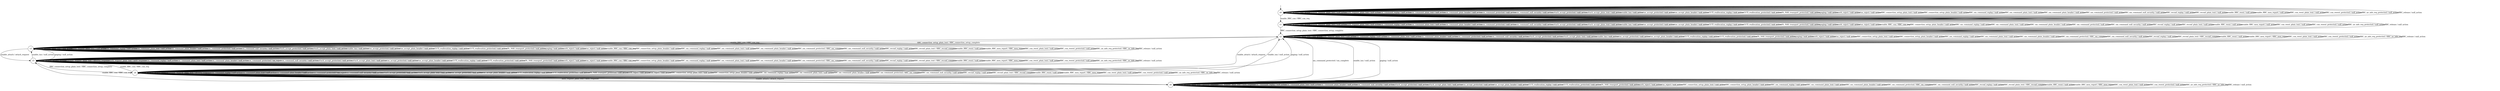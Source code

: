 digraph g {
__start0 [label="" shape="none"];

	s0 [shape="circle" label="s0"];
	s1 [shape="circle" label="s1"];
	s2 [shape="circle" label="s2"];
	s3 [shape="circle" label="s3"];
	s4 [shape="circle" label="s4"];
	s5 [shape="circle" label="s5"];
	s6 [shape="circle" label="s6"];
	s0 -> s0 [label="enable_attach / null_action"];
	s0 -> s0 [label="identity_request_plain_text / null_action"];
	s0 -> s0 [label="auth_request_plain_text / null_action"];
	s0 -> s0 [label="sm_command_replay / null_action"];
	s0 -> s0 [label="sm_command_plain_text / null_action"];
	s0 -> s0 [label="sm_command_plain_header / null_action"];
	s0 -> s0 [label="sm_command_protected / null_action"];
	s0 -> s0 [label="sm_command_null_security / null_action"];
	s0 -> s0 [label="attach_accept_protected / null_action"];
	s0 -> s0 [label="attach_accept_plain_text / null_action"];
	s0 -> s0 [label="enable_tau / null_action"];
	s0 -> s0 [label="tau_accept_protected / null_action"];
	s0 -> s0 [label="tau_accept_plain_header / null_action"];
	s0 -> s0 [label="GUTI_reallocation_replay / null_action"];
	s0 -> s0 [label="GUTI_reallocation_protected / null_action"];
	s0 -> s0 [label="DL_NAS_transport_protected / null_action"];
	s0 -> s0 [label="paging / null_action"];
	s0 -> s0 [label="auth_reject / null_action"];
	s0 -> s0 [label="tau_reject / null_action"];
	s0 -> s1 [label="enable_RRC_con / RRC_con_req"];
	s0 -> s0 [label="RRC_connection_setup_plain_text / null_action"];
	s0 -> s0 [label="RRC_connection_setup_plain_header / null_action"];
	s0 -> s0 [label="RRC_sm_command_replay / null_action"];
	s0 -> s0 [label="RRC_sm_command_plain_text / null_action"];
	s0 -> s0 [label="RRC_sm_command_plain_header / null_action"];
	s0 -> s0 [label="RRC_sm_command_protected / null_action"];
	s0 -> s0 [label="RRC_sm_command_null_security / null_action"];
	s0 -> s0 [label="RRC_reconf_replay / null_action"];
	s0 -> s0 [label="RRC_reconf_plain_text / null_action"];
	s0 -> s0 [label="enable_RRC_reest / null_action"];
	s0 -> s0 [label="enable_RRC_mea_report / null_action"];
	s0 -> s0 [label="RRC_con_reest_plain_text / null_action"];
	s0 -> s0 [label="RRC_con_reeest_protected / null_action"];
	s0 -> s0 [label="RRC_ue_info_req_protected / null_action"];
	s0 -> s0 [label="RRC_release / null_action"];
	s1 -> s1 [label="enable_attach / null_action"];
	s1 -> s1 [label="identity_request_plain_text / null_action"];
	s1 -> s1 [label="auth_request_plain_text / null_action"];
	s1 -> s1 [label="sm_command_replay / null_action"];
	s1 -> s1 [label="sm_command_plain_text / null_action"];
	s1 -> s1 [label="sm_command_plain_header / null_action"];
	s1 -> s1 [label="sm_command_protected / null_action"];
	s1 -> s1 [label="sm_command_null_security / null_action"];
	s1 -> s1 [label="attach_accept_protected / null_action"];
	s1 -> s1 [label="attach_accept_plain_text / null_action"];
	s1 -> s1 [label="enable_tau / null_action"];
	s1 -> s1 [label="tau_accept_protected / null_action"];
	s1 -> s1 [label="tau_accept_plain_header / null_action"];
	s1 -> s1 [label="GUTI_reallocation_replay / null_action"];
	s1 -> s1 [label="GUTI_reallocation_protected / null_action"];
	s1 -> s1 [label="DL_NAS_transport_protected / null_action"];
	s1 -> s1 [label="paging / null_action"];
	s1 -> s1 [label="auth_reject / null_action"];
	s1 -> s1 [label="tau_reject / null_action"];
	s1 -> s1 [label="enable_RRC_con / RRC_con_req"];
	s1 -> s2 [label="RRC_connection_setup_plain_text / RRC_connection_setup_complete"];
	s1 -> s1 [label="RRC_connection_setup_plain_header / null_action"];
	s1 -> s1 [label="RRC_sm_command_replay / null_action"];
	s1 -> s1 [label="RRC_sm_command_plain_text / null_action"];
	s1 -> s1 [label="RRC_sm_command_plain_header / null_action"];
	s1 -> s1 [label="RRC_sm_command_protected / null_action"];
	s1 -> s1 [label="RRC_sm_command_null_security / null_action"];
	s1 -> s1 [label="RRC_reconf_replay / null_action"];
	s1 -> s1 [label="RRC_reconf_plain_text / null_action"];
	s1 -> s1 [label="enable_RRC_reest / null_action"];
	s1 -> s1 [label="enable_RRC_mea_report / null_action"];
	s1 -> s1 [label="RRC_con_reest_plain_text / null_action"];
	s1 -> s1 [label="RRC_con_reeest_protected / null_action"];
	s1 -> s1 [label="RRC_ue_info_req_protected / null_action"];
	s1 -> s1 [label="RRC_release / null_action"];
	s2 -> s4 [label="enable_attach / attach_request"];
	s2 -> s2 [label="identity_request_plain_text / null_action"];
	s2 -> s2 [label="auth_request_plain_text / null_action"];
	s2 -> s2 [label="sm_command_replay / null_action"];
	s2 -> s2 [label="sm_command_plain_text / null_action"];
	s2 -> s2 [label="sm_command_plain_header / null_action"];
	s2 -> s2 [label="sm_command_protected / null_action"];
	s2 -> s2 [label="sm_command_null_security / null_action"];
	s2 -> s2 [label="attach_accept_protected / null_action"];
	s2 -> s2 [label="attach_accept_plain_text / null_action"];
	s2 -> s2 [label="enable_tau / null_action"];
	s2 -> s2 [label="tau_accept_protected / null_action"];
	s2 -> s2 [label="tau_accept_plain_header / null_action"];
	s2 -> s2 [label="GUTI_reallocation_replay / null_action"];
	s2 -> s2 [label="GUTI_reallocation_protected / null_action"];
	s2 -> s2 [label="DL_NAS_transport_protected / null_action"];
	s2 -> s2 [label="paging / null_action"];
	s2 -> s2 [label="auth_reject / null_action"];
	s2 -> s2 [label="tau_reject / null_action"];
	s2 -> s3 [label="enable_RRC_con / RRC_con_req"];
	s2 -> s2 [label="RRC_connection_setup_plain_text / null_action"];
	s2 -> s2 [label="RRC_connection_setup_plain_header / null_action"];
	s2 -> s2 [label="RRC_sm_command_replay / null_action"];
	s2 -> s2 [label="RRC_sm_command_plain_text / null_action"];
	s2 -> s2 [label="RRC_sm_command_plain_header / null_action"];
	s2 -> s2 [label="RRC_sm_command_protected / RRC_sm_complete"];
	s2 -> s2 [label="RRC_sm_command_null_security / null_action"];
	s2 -> s2 [label="RRC_reconf_replay / null_action"];
	s2 -> s2 [label="RRC_reconf_plain_text / RRC_reconf_complete"];
	s2 -> s2 [label="enable_RRC_reest / null_action"];
	s2 -> s2 [label="enable_RRC_mea_report / RRC_mea_report"];
	s2 -> s2 [label="RRC_con_reest_plain_text / null_action"];
	s2 -> s2 [label="RRC_con_reeest_protected / null_action"];
	s2 -> s2 [label="RRC_ue_info_req_protected / RRC_ue_info_req"];
	s2 -> s2 [label="RRC_release / null_action"];
	s3 -> s5 [label="enable_attach / attach_request"];
	s3 -> s3 [label="identity_request_plain_text / null_action"];
	s3 -> s3 [label="auth_request_plain_text / null_action"];
	s3 -> s3 [label="sm_command_replay / null_action"];
	s3 -> s3 [label="sm_command_plain_text / null_action"];
	s3 -> s3 [label="sm_command_plain_header / null_action"];
	s3 -> s3 [label="sm_command_protected / null_action"];
	s3 -> s3 [label="sm_command_null_security / null_action"];
	s3 -> s3 [label="attach_accept_protected / null_action"];
	s3 -> s3 [label="attach_accept_plain_text / null_action"];
	s3 -> s3 [label="enable_tau / null_action"];
	s3 -> s3 [label="tau_accept_protected / null_action"];
	s3 -> s3 [label="tau_accept_plain_header / null_action"];
	s3 -> s3 [label="GUTI_reallocation_replay / null_action"];
	s3 -> s3 [label="GUTI_reallocation_protected / null_action"];
	s3 -> s3 [label="DL_NAS_transport_protected / null_action"];
	s3 -> s3 [label="paging / null_action"];
	s3 -> s3 [label="auth_reject / null_action"];
	s3 -> s3 [label="tau_reject / null_action"];
	s3 -> s3 [label="enable_RRC_con / RRC_con_req"];
	s3 -> s2 [label="RRC_connection_setup_plain_text / RRC_connection_setup_complete"];
	s3 -> s3 [label="RRC_connection_setup_plain_header / null_action"];
	s3 -> s3 [label="RRC_sm_command_replay / null_action"];
	s3 -> s3 [label="RRC_sm_command_plain_text / null_action"];
	s3 -> s3 [label="RRC_sm_command_plain_header / null_action"];
	s3 -> s3 [label="RRC_sm_command_protected / RRC_sm_complete"];
	s3 -> s3 [label="RRC_sm_command_null_security / null_action"];
	s3 -> s3 [label="RRC_reconf_replay / null_action"];
	s3 -> s3 [label="RRC_reconf_plain_text / RRC_reconf_complete"];
	s3 -> s3 [label="enable_RRC_reest / null_action"];
	s3 -> s3 [label="enable_RRC_mea_report / RRC_mea_report"];
	s3 -> s3 [label="RRC_con_reest_plain_text / null_action"];
	s3 -> s3 [label="RRC_con_reeest_protected / null_action"];
	s3 -> s3 [label="RRC_ue_info_req_protected / RRC_ue_info_req"];
	s3 -> s3 [label="RRC_release / null_action"];
	s4 -> s4 [label="enable_attach / attach_request"];
	s4 -> s4 [label="identity_request_plain_text / identity_response"];
	s4 -> s6 [label="auth_request_plain_text / auth_response"];
	s4 -> s4 [label="sm_command_replay / null_action"];
	s4 -> s4 [label="sm_command_plain_text / null_action"];
	s4 -> s4 [label="sm_command_plain_header / null_action"];
	s4 -> s4 [label="sm_command_protected / sm_reject"];
	s4 -> s4 [label="sm_command_null_security / null_action"];
	s4 -> s4 [label="attach_accept_protected / null_action"];
	s4 -> s4 [label="attach_accept_plain_text / null_action"];
	s4 -> s2 [label="enable_tau / null_action"];
	s4 -> s4 [label="tau_accept_protected / null_action"];
	s4 -> s4 [label="tau_accept_plain_header / null_action"];
	s4 -> s4 [label="GUTI_reallocation_replay / null_action"];
	s4 -> s4 [label="GUTI_reallocation_protected / null_action"];
	s4 -> s4 [label="DL_NAS_transport_protected / null_action"];
	s4 -> s2 [label="paging / null_action"];
	s4 -> s4 [label="auth_reject / null_action"];
	s4 -> s4 [label="tau_reject / null_action"];
	s4 -> s5 [label="enable_RRC_con / RRC_con_req"];
	s4 -> s4 [label="RRC_connection_setup_plain_text / null_action"];
	s4 -> s4 [label="RRC_connection_setup_plain_header / null_action"];
	s4 -> s4 [label="RRC_sm_command_replay / null_action"];
	s4 -> s4 [label="RRC_sm_command_plain_text / null_action"];
	s4 -> s4 [label="RRC_sm_command_plain_header / null_action"];
	s4 -> s4 [label="RRC_sm_command_protected / RRC_sm_complete"];
	s4 -> s4 [label="RRC_sm_command_null_security / null_action"];
	s4 -> s4 [label="RRC_reconf_replay / null_action"];
	s4 -> s4 [label="RRC_reconf_plain_text / RRC_reconf_complete"];
	s4 -> s4 [label="enable_RRC_reest / null_action"];
	s4 -> s4 [label="enable_RRC_mea_report / RRC_mea_report"];
	s4 -> s4 [label="RRC_con_reest_plain_text / null_action"];
	s4 -> s4 [label="RRC_con_reeest_protected / null_action"];
	s4 -> s4 [label="RRC_ue_info_req_protected / RRC_ue_info_req"];
	s4 -> s4 [label="RRC_release / null_action"];
	s5 -> s5 [label="enable_attach / attach_request"];
	s5 -> s5 [label="identity_request_plain_text / identity_response"];
	s5 -> s5 [label="auth_request_plain_text / auth_response"];
	s5 -> s5 [label="sm_command_replay / null_action"];
	s5 -> s5 [label="sm_command_plain_text / null_action"];
	s5 -> s5 [label="sm_command_plain_header / null_action"];
	s5 -> s5 [label="sm_command_protected / sm_reject"];
	s5 -> s5 [label="sm_command_null_security / null_action"];
	s5 -> s5 [label="attach_accept_protected / null_action"];
	s5 -> s5 [label="attach_accept_plain_text / null_action"];
	s5 -> s3 [label="enable_tau / null_action"];
	s5 -> s5 [label="tau_accept_protected / null_action"];
	s5 -> s5 [label="tau_accept_plain_header / null_action"];
	s5 -> s5 [label="GUTI_reallocation_replay / null_action"];
	s5 -> s5 [label="GUTI_reallocation_protected / null_action"];
	s5 -> s5 [label="DL_NAS_transport_protected / null_action"];
	s5 -> s3 [label="paging / null_action"];
	s5 -> s5 [label="auth_reject / null_action"];
	s5 -> s5 [label="tau_reject / null_action"];
	s5 -> s5 [label="enable_RRC_con / RRC_con_req"];
	s5 -> s4 [label="RRC_connection_setup_plain_text / RRC_connection_setup_complete"];
	s5 -> s5 [label="RRC_connection_setup_plain_header / null_action"];
	s5 -> s5 [label="RRC_sm_command_replay / null_action"];
	s5 -> s5 [label="RRC_sm_command_plain_text / null_action"];
	s5 -> s5 [label="RRC_sm_command_plain_header / null_action"];
	s5 -> s5 [label="RRC_sm_command_protected / RRC_sm_complete"];
	s5 -> s5 [label="RRC_sm_command_null_security / null_action"];
	s5 -> s5 [label="RRC_reconf_replay / null_action"];
	s5 -> s5 [label="RRC_reconf_plain_text / RRC_reconf_complete"];
	s5 -> s5 [label="enable_RRC_reest / null_action"];
	s5 -> s5 [label="enable_RRC_mea_report / RRC_mea_report"];
	s5 -> s5 [label="RRC_con_reest_plain_text / null_action"];
	s5 -> s5 [label="RRC_con_reeest_protected / null_action"];
	s5 -> s5 [label="RRC_ue_info_req_protected / RRC_ue_info_req"];
	s5 -> s5 [label="RRC_release / null_action"];
	s6 -> s4 [label="enable_attach / attach_request"];
	s6 -> s6 [label="identity_request_plain_text / identity_response"];
	s6 -> s6 [label="auth_request_plain_text / auth_response"];
	s6 -> s6 [label="sm_command_replay / null_action"];
	s6 -> s6 [label="sm_command_plain_text / null_action"];
	s6 -> s6 [label="sm_command_plain_header / null_action"];
	s6 -> s2 [label="sm_command_protected / sm_complete"];
	s6 -> s6 [label="sm_command_null_security / null_action"];
	s6 -> s6 [label="attach_accept_protected / null_action"];
	s6 -> s6 [label="attach_accept_plain_text / null_action"];
	s6 -> s2 [label="enable_tau / null_action"];
	s6 -> s6 [label="tau_accept_protected / null_action"];
	s6 -> s6 [label="tau_accept_plain_header / null_action"];
	s6 -> s6 [label="GUTI_reallocation_replay / null_action"];
	s6 -> s6 [label="GUTI_reallocation_protected / null_action"];
	s6 -> s6 [label="DL_NAS_transport_protected / null_action"];
	s6 -> s2 [label="paging / null_action"];
	s6 -> s6 [label="auth_reject / null_action"];
	s6 -> s6 [label="tau_reject / null_action"];
	s6 -> s5 [label="enable_RRC_con / RRC_con_req"];
	s6 -> s6 [label="RRC_connection_setup_plain_text / null_action"];
	s6 -> s6 [label="RRC_connection_setup_plain_header / null_action"];
	s6 -> s6 [label="RRC_sm_command_replay / null_action"];
	s6 -> s6 [label="RRC_sm_command_plain_text / null_action"];
	s6 -> s6 [label="RRC_sm_command_plain_header / null_action"];
	s6 -> s6 [label="RRC_sm_command_protected / RRC_sm_complete"];
	s6 -> s6 [label="RRC_sm_command_null_security / null_action"];
	s6 -> s6 [label="RRC_reconf_replay / null_action"];
	s6 -> s6 [label="RRC_reconf_plain_text / RRC_reconf_complete"];
	s6 -> s6 [label="enable_RRC_reest / null_action"];
	s6 -> s6 [label="enable_RRC_mea_report / RRC_mea_report"];
	s6 -> s6 [label="RRC_con_reest_plain_text / null_action"];
	s6 -> s6 [label="RRC_con_reeest_protected / null_action"];
	s6 -> s6 [label="RRC_ue_info_req_protected / RRC_ue_info_req"];
	s6 -> s6 [label="RRC_release / null_action"];

__start0 -> s0;
}
